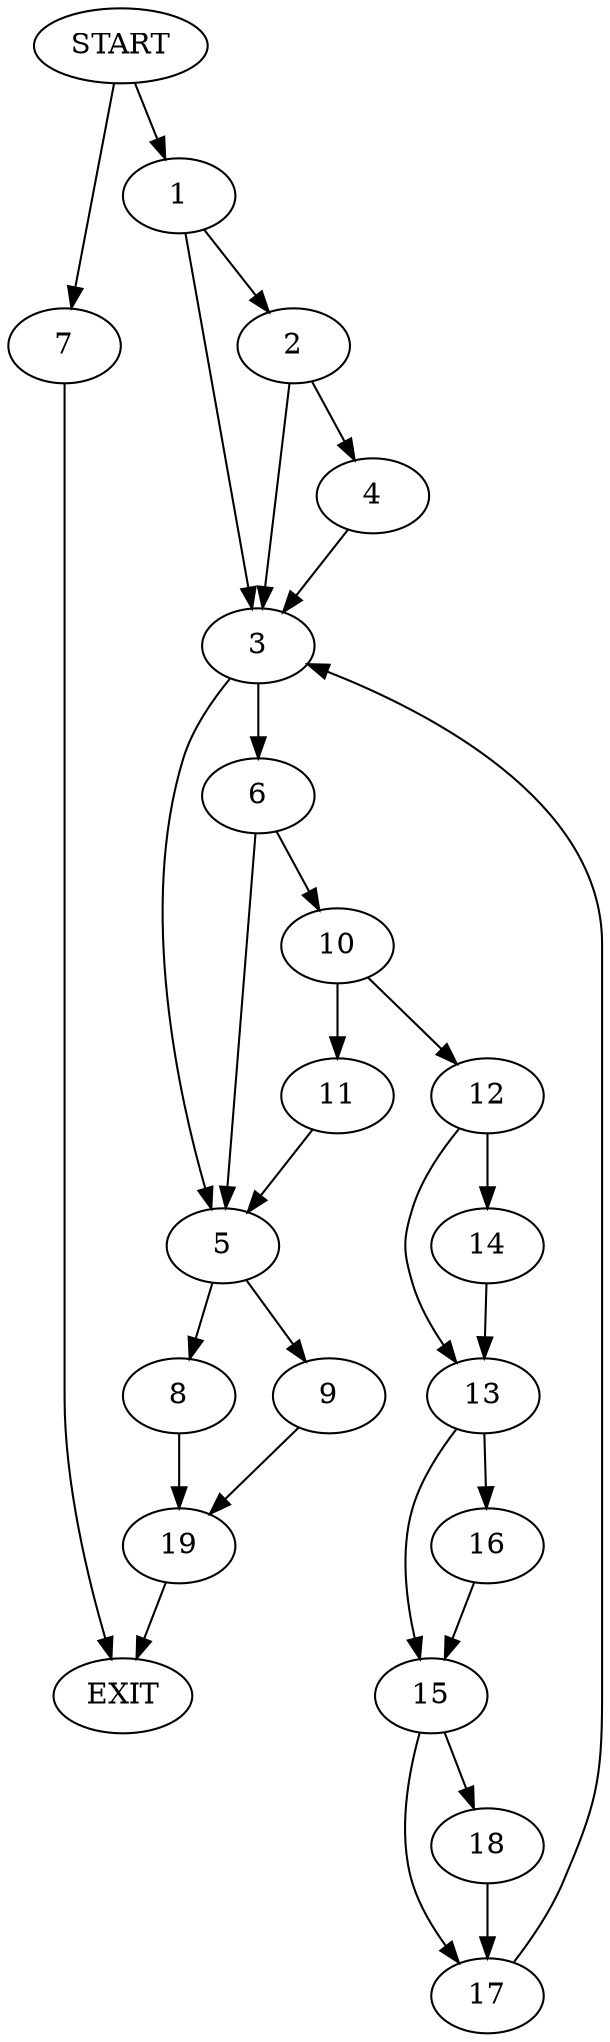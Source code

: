 digraph {
0 [label="START"]
20 [label="EXIT"]
0 -> 1
1 -> 2
1 -> 3
2 -> 3
2 -> 4
3 -> 5
3 -> 6
4 -> 3
0 -> 7
7 -> 20
5 -> 8
5 -> 9
6 -> 5
6 -> 10
10 -> 11
10 -> 12
11 -> 5
12 -> 13
12 -> 14
13 -> 15
13 -> 16
14 -> 13
16 -> 15
15 -> 17
15 -> 18
17 -> 3
18 -> 17
8 -> 19
9 -> 19
19 -> 20
}
